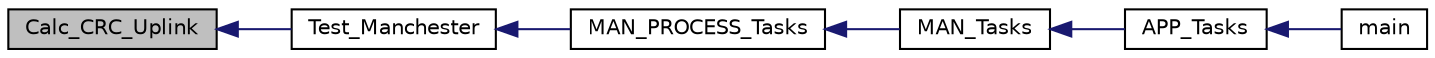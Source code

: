 digraph "Calc_CRC_Uplink"
{
  edge [fontname="Helvetica",fontsize="10",labelfontname="Helvetica",labelfontsize="10"];
  node [fontname="Helvetica",fontsize="10",shape=record];
  rankdir="LR";
  Node41 [label="Calc_CRC_Uplink",height=0.2,width=0.4,color="black", fillcolor="grey75", style="filled", fontcolor="black"];
  Node41 -> Node42 [dir="back",color="midnightblue",fontsize="10",style="solid",fontname="Helvetica"];
  Node42 [label="Test_Manchester",height=0.2,width=0.4,color="black", fillcolor="white", style="filled",URL="$man_8c.html#a58180a4bddf2eb82b49ce86257a95346"];
  Node42 -> Node43 [dir="back",color="midnightblue",fontsize="10",style="solid",fontname="Helvetica"];
  Node43 [label="MAN_PROCESS_Tasks",height=0.2,width=0.4,color="black", fillcolor="white", style="filled",URL="$man_8c.html#a48e348dab43f9719d4c7f62dcdc91ccf"];
  Node43 -> Node44 [dir="back",color="midnightblue",fontsize="10",style="solid",fontname="Helvetica"];
  Node44 [label="MAN_Tasks",height=0.2,width=0.4,color="black", fillcolor="white", style="filled",URL="$man_8c.html#aee1e768706fd21921cca7b874ff4f232"];
  Node44 -> Node45 [dir="back",color="midnightblue",fontsize="10",style="solid",fontname="Helvetica"];
  Node45 [label="APP_Tasks",height=0.2,width=0.4,color="black", fillcolor="white", style="filled",URL="$inszt__wl__sps_8c.html#a859aee46b660cfee47cfd45ce08f6862"];
  Node45 -> Node46 [dir="back",color="midnightblue",fontsize="10",style="solid",fontname="Helvetica"];
  Node46 [label="main",height=0.2,width=0.4,color="black", fillcolor="white", style="filled",URL="$main_8c.html#a840291bc02cba5474a4cb46a9b9566fe"];
}
